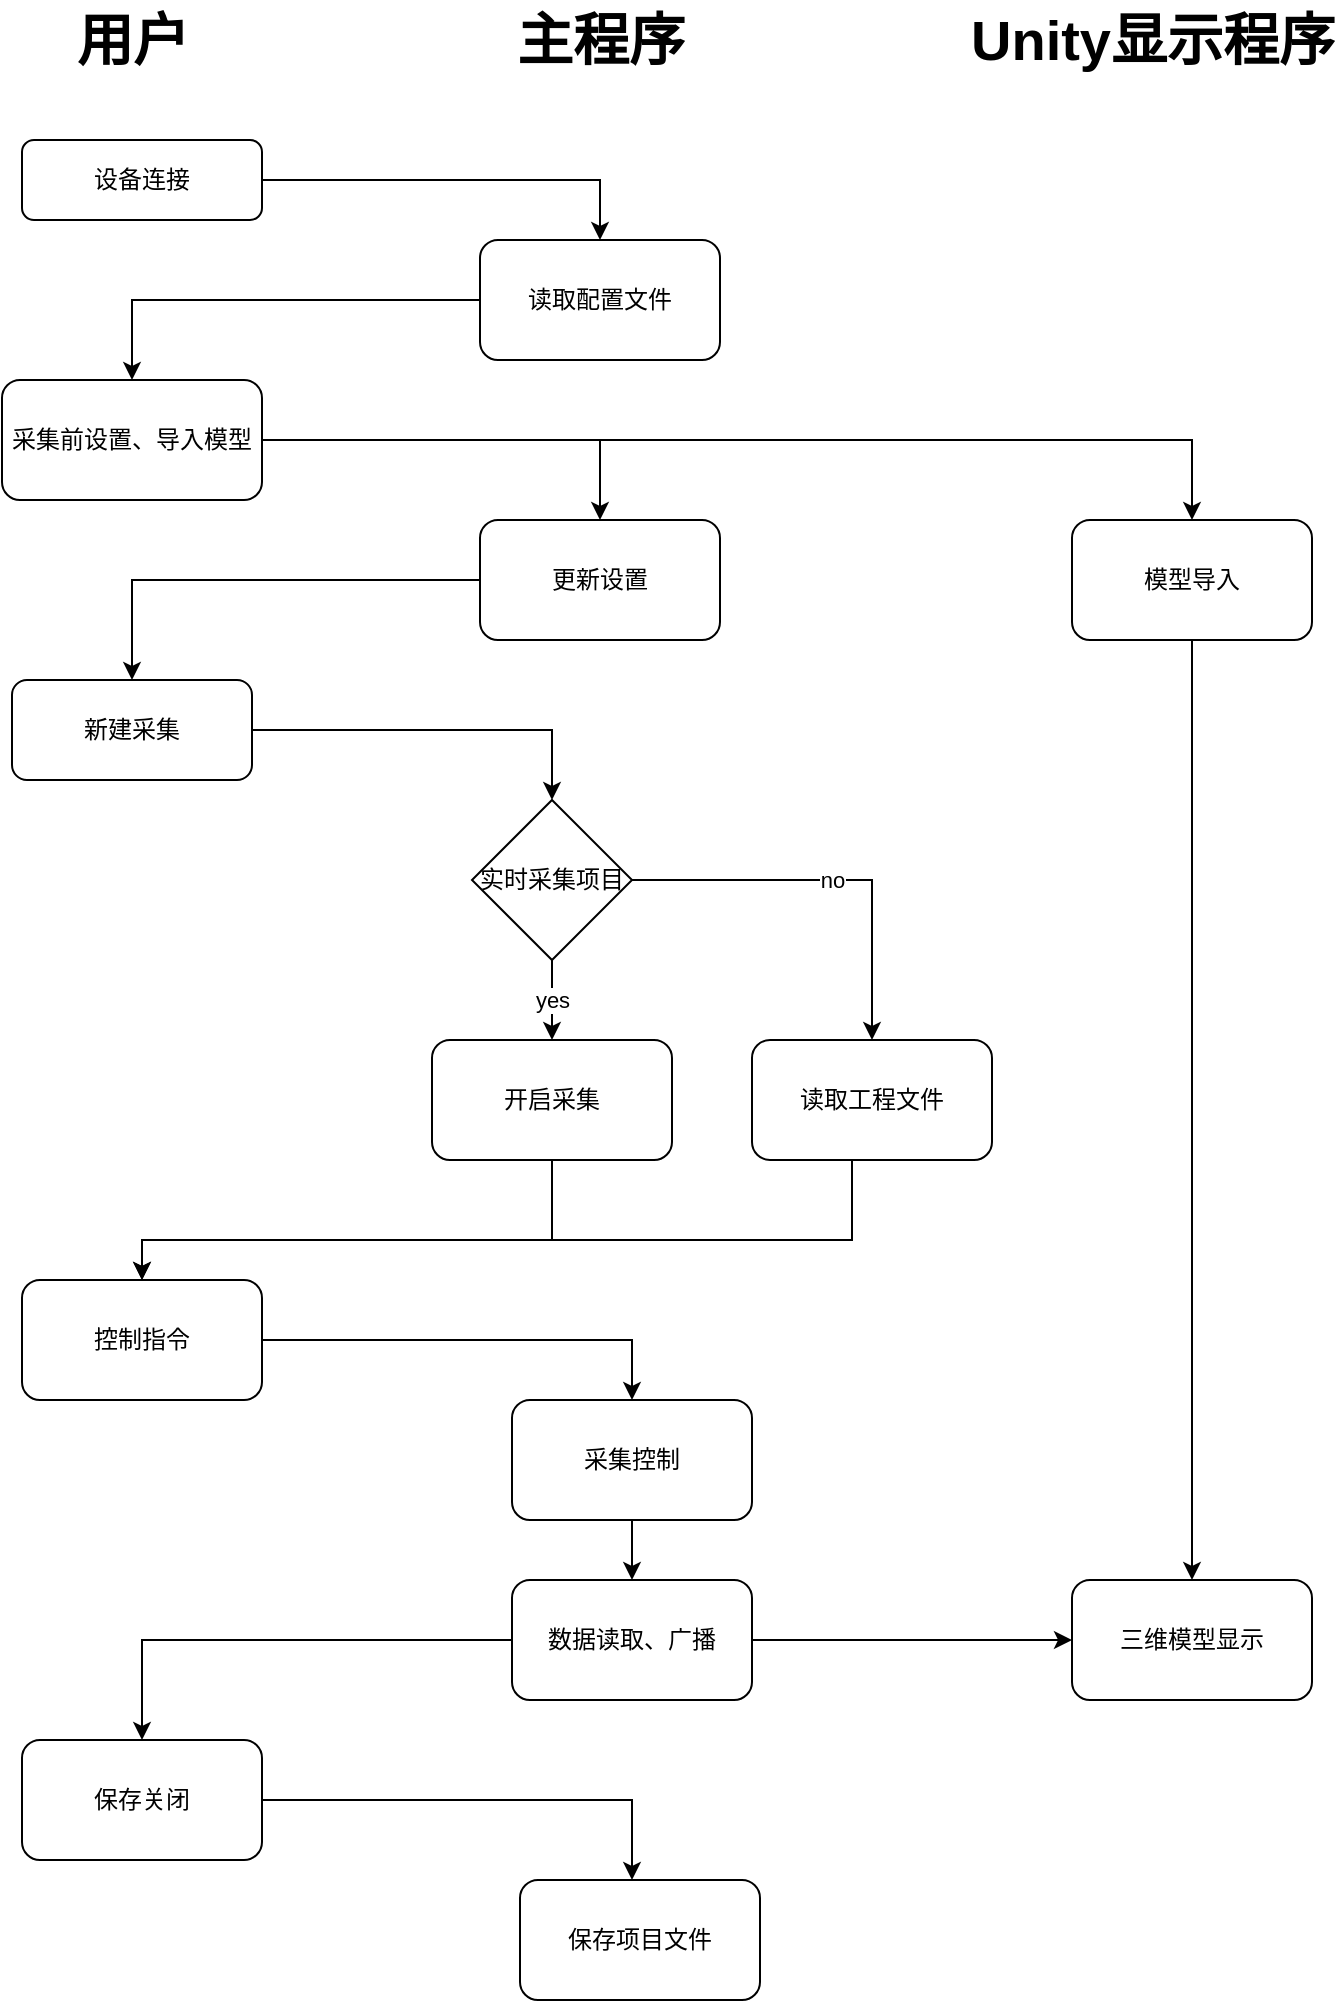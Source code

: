 <mxfile version="18.0.4" type="github">
  <diagram id="C5RBs43oDa-KdzZeNtuy" name="Page-1">
    <mxGraphModel dx="1673" dy="2207" grid="1" gridSize="10" guides="1" tooltips="1" connect="1" arrows="1" fold="1" page="1" pageScale="1" pageWidth="827" pageHeight="1169" math="0" shadow="0">
      <root>
        <mxCell id="WIyWlLk6GJQsqaUBKTNV-0" />
        <mxCell id="WIyWlLk6GJQsqaUBKTNV-1" parent="WIyWlLk6GJQsqaUBKTNV-0" />
        <mxCell id="1izGnlHlUsiMyWZC1tlC-4" style="edgeStyle=orthogonalEdgeStyle;rounded=0;orthogonalLoop=1;jettySize=auto;html=1;entryX=0.5;entryY=0;entryDx=0;entryDy=0;" edge="1" parent="WIyWlLk6GJQsqaUBKTNV-1" source="WIyWlLk6GJQsqaUBKTNV-3" target="1izGnlHlUsiMyWZC1tlC-2">
          <mxGeometry relative="1" as="geometry">
            <mxPoint x="460" y="130" as="targetPoint" />
          </mxGeometry>
        </mxCell>
        <mxCell id="WIyWlLk6GJQsqaUBKTNV-3" value="设备连接" style="rounded=1;whiteSpace=wrap;html=1;fontSize=12;glass=0;strokeWidth=1;shadow=0;" parent="WIyWlLk6GJQsqaUBKTNV-1" vertex="1">
          <mxGeometry x="165" y="60" width="120" height="40" as="geometry" />
        </mxCell>
        <mxCell id="1izGnlHlUsiMyWZC1tlC-20" style="edgeStyle=orthogonalEdgeStyle;rounded=0;orthogonalLoop=1;jettySize=auto;html=1;entryX=0.5;entryY=0;entryDx=0;entryDy=0;" edge="1" parent="WIyWlLk6GJQsqaUBKTNV-1" source="1izGnlHlUsiMyWZC1tlC-2" target="1izGnlHlUsiMyWZC1tlC-17">
          <mxGeometry relative="1" as="geometry" />
        </mxCell>
        <mxCell id="1izGnlHlUsiMyWZC1tlC-2" value="读取配置文件" style="rounded=1;whiteSpace=wrap;html=1;" vertex="1" parent="WIyWlLk6GJQsqaUBKTNV-1">
          <mxGeometry x="394" y="110" width="120" height="60" as="geometry" />
        </mxCell>
        <mxCell id="1izGnlHlUsiMyWZC1tlC-11" value="no" style="edgeStyle=orthogonalEdgeStyle;rounded=0;orthogonalLoop=1;jettySize=auto;html=1;exitX=1;exitY=0.5;exitDx=0;exitDy=0;entryX=0.5;entryY=0;entryDx=0;entryDy=0;" edge="1" parent="WIyWlLk6GJQsqaUBKTNV-1" source="1izGnlHlUsiMyWZC1tlC-7" target="1izGnlHlUsiMyWZC1tlC-9">
          <mxGeometry relative="1" as="geometry" />
        </mxCell>
        <mxCell id="1izGnlHlUsiMyWZC1tlC-12" value="yes" style="edgeStyle=orthogonalEdgeStyle;rounded=0;orthogonalLoop=1;jettySize=auto;html=1;exitX=0.5;exitY=1;exitDx=0;exitDy=0;entryX=0.5;entryY=0;entryDx=0;entryDy=0;" edge="1" parent="WIyWlLk6GJQsqaUBKTNV-1" source="1izGnlHlUsiMyWZC1tlC-7" target="1izGnlHlUsiMyWZC1tlC-13">
          <mxGeometry relative="1" as="geometry">
            <mxPoint x="460" y="440" as="targetPoint" />
          </mxGeometry>
        </mxCell>
        <mxCell id="1izGnlHlUsiMyWZC1tlC-7" value="实时采集项目" style="rhombus;whiteSpace=wrap;html=1;" vertex="1" parent="WIyWlLk6GJQsqaUBKTNV-1">
          <mxGeometry x="390" y="390" width="80" height="80" as="geometry" />
        </mxCell>
        <mxCell id="1izGnlHlUsiMyWZC1tlC-51" style="edgeStyle=orthogonalEdgeStyle;rounded=0;orthogonalLoop=1;jettySize=auto;html=1;entryX=0.5;entryY=0;entryDx=0;entryDy=0;" edge="1" parent="WIyWlLk6GJQsqaUBKTNV-1" source="1izGnlHlUsiMyWZC1tlC-9" target="1izGnlHlUsiMyWZC1tlC-40">
          <mxGeometry relative="1" as="geometry">
            <Array as="points">
              <mxPoint x="580" y="610" />
              <mxPoint x="225" y="610" />
            </Array>
          </mxGeometry>
        </mxCell>
        <mxCell id="1izGnlHlUsiMyWZC1tlC-9" value="读取工程文件" style="rounded=1;whiteSpace=wrap;html=1;" vertex="1" parent="WIyWlLk6GJQsqaUBKTNV-1">
          <mxGeometry x="530" y="510" width="120" height="60" as="geometry" />
        </mxCell>
        <mxCell id="1izGnlHlUsiMyWZC1tlC-26" style="edgeStyle=orthogonalEdgeStyle;rounded=0;orthogonalLoop=1;jettySize=auto;html=1;entryX=0.5;entryY=0;entryDx=0;entryDy=0;" edge="1" parent="WIyWlLk6GJQsqaUBKTNV-1" source="1izGnlHlUsiMyWZC1tlC-13" target="1izGnlHlUsiMyWZC1tlC-40">
          <mxGeometry relative="1" as="geometry">
            <mxPoint x="500" y="570" as="targetPoint" />
            <Array as="points">
              <mxPoint x="430" y="610" />
              <mxPoint x="225" y="610" />
            </Array>
          </mxGeometry>
        </mxCell>
        <mxCell id="1izGnlHlUsiMyWZC1tlC-13" value="开启采集" style="rounded=1;whiteSpace=wrap;html=1;" vertex="1" parent="WIyWlLk6GJQsqaUBKTNV-1">
          <mxGeometry x="370" y="510" width="120" height="60" as="geometry" />
        </mxCell>
        <mxCell id="1izGnlHlUsiMyWZC1tlC-16" style="edgeStyle=orthogonalEdgeStyle;rounded=0;orthogonalLoop=1;jettySize=auto;html=1;entryX=0.5;entryY=0;entryDx=0;entryDy=0;" edge="1" parent="WIyWlLk6GJQsqaUBKTNV-1" source="1izGnlHlUsiMyWZC1tlC-14" target="1izGnlHlUsiMyWZC1tlC-7">
          <mxGeometry relative="1" as="geometry" />
        </mxCell>
        <mxCell id="1izGnlHlUsiMyWZC1tlC-14" value="新建采集" style="rounded=1;whiteSpace=wrap;html=1;" vertex="1" parent="WIyWlLk6GJQsqaUBKTNV-1">
          <mxGeometry x="160" y="330" width="120" height="50" as="geometry" />
        </mxCell>
        <mxCell id="1izGnlHlUsiMyWZC1tlC-22" style="edgeStyle=orthogonalEdgeStyle;rounded=0;orthogonalLoop=1;jettySize=auto;html=1;exitX=1;exitY=0.5;exitDx=0;exitDy=0;entryX=0.5;entryY=0;entryDx=0;entryDy=0;" edge="1" parent="WIyWlLk6GJQsqaUBKTNV-1" source="1izGnlHlUsiMyWZC1tlC-17" target="1izGnlHlUsiMyWZC1tlC-21">
          <mxGeometry relative="1" as="geometry" />
        </mxCell>
        <mxCell id="1izGnlHlUsiMyWZC1tlC-17" value="采集前设置、导入模型" style="rounded=1;whiteSpace=wrap;html=1;" vertex="1" parent="WIyWlLk6GJQsqaUBKTNV-1">
          <mxGeometry x="155" y="180" width="130" height="60" as="geometry" />
        </mxCell>
        <mxCell id="1izGnlHlUsiMyWZC1tlC-23" style="edgeStyle=orthogonalEdgeStyle;rounded=0;orthogonalLoop=1;jettySize=auto;html=1;entryX=0.5;entryY=0;entryDx=0;entryDy=0;" edge="1" parent="WIyWlLk6GJQsqaUBKTNV-1" source="1izGnlHlUsiMyWZC1tlC-21" target="1izGnlHlUsiMyWZC1tlC-14">
          <mxGeometry relative="1" as="geometry" />
        </mxCell>
        <mxCell id="1izGnlHlUsiMyWZC1tlC-21" value="更新设置" style="rounded=1;whiteSpace=wrap;html=1;" vertex="1" parent="WIyWlLk6GJQsqaUBKTNV-1">
          <mxGeometry x="394" y="250" width="120" height="60" as="geometry" />
        </mxCell>
        <mxCell id="1izGnlHlUsiMyWZC1tlC-28" value="三维模型显示" style="rounded=1;whiteSpace=wrap;html=1;" vertex="1" parent="WIyWlLk6GJQsqaUBKTNV-1">
          <mxGeometry x="690" y="780" width="120" height="60" as="geometry" />
        </mxCell>
        <mxCell id="1izGnlHlUsiMyWZC1tlC-39" style="edgeStyle=orthogonalEdgeStyle;rounded=0;orthogonalLoop=1;jettySize=auto;html=1;entryX=0.5;entryY=0;entryDx=0;entryDy=0;" edge="1" parent="WIyWlLk6GJQsqaUBKTNV-1" source="1izGnlHlUsiMyWZC1tlC-30" target="1izGnlHlUsiMyWZC1tlC-28">
          <mxGeometry relative="1" as="geometry" />
        </mxCell>
        <mxCell id="1izGnlHlUsiMyWZC1tlC-30" value="模型导入" style="rounded=1;whiteSpace=wrap;html=1;" vertex="1" parent="WIyWlLk6GJQsqaUBKTNV-1">
          <mxGeometry x="690" y="250" width="120" height="60" as="geometry" />
        </mxCell>
        <mxCell id="1izGnlHlUsiMyWZC1tlC-38" value="" style="endArrow=classic;html=1;rounded=0;entryX=0.5;entryY=0;entryDx=0;entryDy=0;" edge="1" parent="WIyWlLk6GJQsqaUBKTNV-1" target="1izGnlHlUsiMyWZC1tlC-30">
          <mxGeometry width="50" height="50" relative="1" as="geometry">
            <mxPoint x="290" y="210" as="sourcePoint" />
            <mxPoint x="650" y="170" as="targetPoint" />
            <Array as="points">
              <mxPoint x="750" y="210" />
            </Array>
          </mxGeometry>
        </mxCell>
        <mxCell id="1izGnlHlUsiMyWZC1tlC-43" value="" style="edgeStyle=orthogonalEdgeStyle;rounded=0;orthogonalLoop=1;jettySize=auto;html=1;entryX=0.5;entryY=0;entryDx=0;entryDy=0;" edge="1" parent="WIyWlLk6GJQsqaUBKTNV-1" source="1izGnlHlUsiMyWZC1tlC-40" target="1izGnlHlUsiMyWZC1tlC-42">
          <mxGeometry relative="1" as="geometry">
            <Array as="points">
              <mxPoint x="470" y="660" />
            </Array>
          </mxGeometry>
        </mxCell>
        <mxCell id="1izGnlHlUsiMyWZC1tlC-40" value="控制指令" style="rounded=1;whiteSpace=wrap;html=1;" vertex="1" parent="WIyWlLk6GJQsqaUBKTNV-1">
          <mxGeometry x="165" y="630" width="120" height="60" as="geometry" />
        </mxCell>
        <mxCell id="1izGnlHlUsiMyWZC1tlC-52" style="edgeStyle=orthogonalEdgeStyle;rounded=0;orthogonalLoop=1;jettySize=auto;html=1;entryX=0.5;entryY=0;entryDx=0;entryDy=0;" edge="1" parent="WIyWlLk6GJQsqaUBKTNV-1" source="1izGnlHlUsiMyWZC1tlC-42" target="1izGnlHlUsiMyWZC1tlC-49">
          <mxGeometry relative="1" as="geometry" />
        </mxCell>
        <mxCell id="1izGnlHlUsiMyWZC1tlC-42" value="采集控制" style="rounded=1;whiteSpace=wrap;html=1;" vertex="1" parent="WIyWlLk6GJQsqaUBKTNV-1">
          <mxGeometry x="410" y="690" width="120" height="60" as="geometry" />
        </mxCell>
        <mxCell id="1izGnlHlUsiMyWZC1tlC-53" style="edgeStyle=orthogonalEdgeStyle;rounded=0;orthogonalLoop=1;jettySize=auto;html=1;entryX=0;entryY=0.5;entryDx=0;entryDy=0;" edge="1" parent="WIyWlLk6GJQsqaUBKTNV-1" source="1izGnlHlUsiMyWZC1tlC-49" target="1izGnlHlUsiMyWZC1tlC-28">
          <mxGeometry relative="1" as="geometry" />
        </mxCell>
        <mxCell id="1izGnlHlUsiMyWZC1tlC-55" style="edgeStyle=orthogonalEdgeStyle;rounded=0;orthogonalLoop=1;jettySize=auto;html=1;entryX=0.5;entryY=0;entryDx=0;entryDy=0;" edge="1" parent="WIyWlLk6GJQsqaUBKTNV-1" source="1izGnlHlUsiMyWZC1tlC-49" target="1izGnlHlUsiMyWZC1tlC-54">
          <mxGeometry relative="1" as="geometry" />
        </mxCell>
        <mxCell id="1izGnlHlUsiMyWZC1tlC-49" value="数据读取、广播" style="rounded=1;whiteSpace=wrap;html=1;" vertex="1" parent="WIyWlLk6GJQsqaUBKTNV-1">
          <mxGeometry x="410" y="780" width="120" height="60" as="geometry" />
        </mxCell>
        <mxCell id="1izGnlHlUsiMyWZC1tlC-57" value="" style="edgeStyle=orthogonalEdgeStyle;rounded=0;orthogonalLoop=1;jettySize=auto;html=1;" edge="1" parent="WIyWlLk6GJQsqaUBKTNV-1" source="1izGnlHlUsiMyWZC1tlC-54" target="1izGnlHlUsiMyWZC1tlC-56">
          <mxGeometry relative="1" as="geometry">
            <Array as="points">
              <mxPoint x="470" y="890" />
            </Array>
          </mxGeometry>
        </mxCell>
        <mxCell id="1izGnlHlUsiMyWZC1tlC-54" value="保存关闭" style="rounded=1;whiteSpace=wrap;html=1;" vertex="1" parent="WIyWlLk6GJQsqaUBKTNV-1">
          <mxGeometry x="165" y="860" width="120" height="60" as="geometry" />
        </mxCell>
        <mxCell id="1izGnlHlUsiMyWZC1tlC-56" value="保存项目文件" style="rounded=1;whiteSpace=wrap;html=1;" vertex="1" parent="WIyWlLk6GJQsqaUBKTNV-1">
          <mxGeometry x="414" y="930" width="120" height="60" as="geometry" />
        </mxCell>
        <mxCell id="1izGnlHlUsiMyWZC1tlC-59" value="用户" style="text;strokeColor=none;fillColor=none;html=1;fontSize=28;fontStyle=1;verticalAlign=middle;align=center;" vertex="1" parent="WIyWlLk6GJQsqaUBKTNV-1">
          <mxGeometry x="170" y="-10" width="100" height="40" as="geometry" />
        </mxCell>
        <mxCell id="1izGnlHlUsiMyWZC1tlC-60" value="主程序" style="text;strokeColor=none;fillColor=none;html=1;fontSize=28;fontStyle=1;verticalAlign=middle;align=center;" vertex="1" parent="WIyWlLk6GJQsqaUBKTNV-1">
          <mxGeometry x="404" y="-10" width="100" height="40" as="geometry" />
        </mxCell>
        <mxCell id="1izGnlHlUsiMyWZC1tlC-61" value="Unity显示程序" style="text;strokeColor=none;fillColor=none;html=1;fontSize=28;fontStyle=1;verticalAlign=middle;align=center;" vertex="1" parent="WIyWlLk6GJQsqaUBKTNV-1">
          <mxGeometry x="680" y="-10" width="100" height="40" as="geometry" />
        </mxCell>
      </root>
    </mxGraphModel>
  </diagram>
</mxfile>
